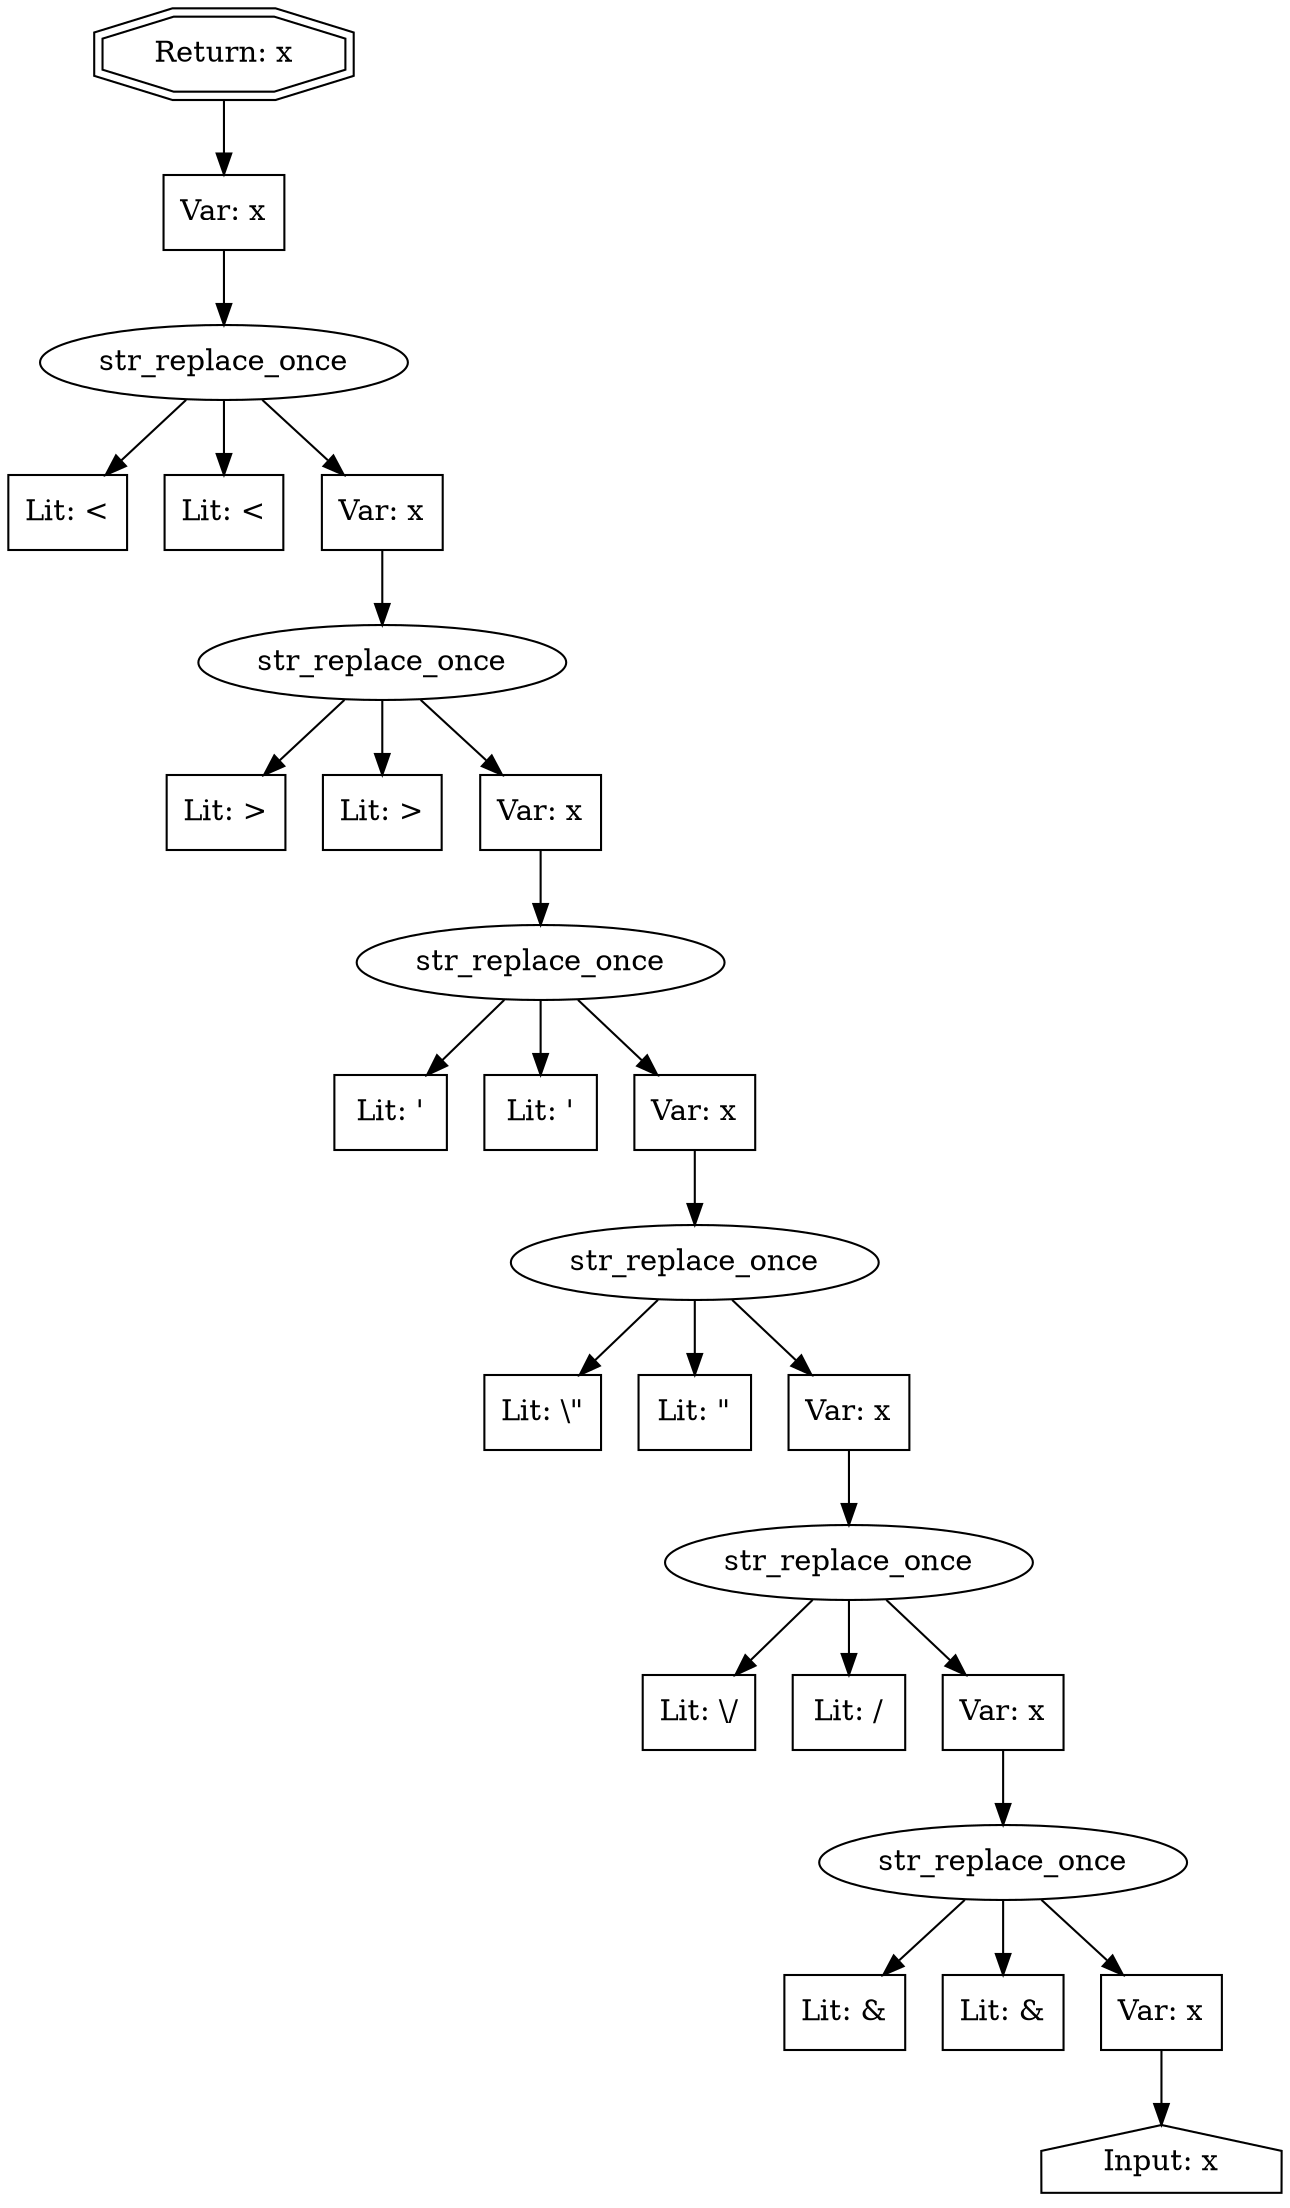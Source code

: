 digraph cfg {
  n1 [shape=doubleoctagon, label="Return: x"];
  n2 [shape=box, label="Var: x"];
  n3 [shape=ellipse, label="str_replace_once"];
  n4 [shape=box, label="Lit: <"];
  n5 [shape=box, label="Lit: &lt;"];
  n6 [shape=box, label="Var: x"];
  n7 [shape=ellipse, label="str_replace_once"];
  n8 [shape=box, label="Lit: >"];
  n9 [shape=box, label="Lit: &gt;"];
  n10 [shape=box, label="Var: x"];
  n11 [shape=ellipse, label="str_replace_once"];
  n12 [shape=box, label="Lit: '"];
  n13 [shape=box, label="Lit: &#39;"];
  n14 [shape=box, label="Var: x"];
  n15 [shape=ellipse, label="str_replace_once"];
  n16 [shape=box, label="Lit: \\\""];
  n17 [shape=box, label="Lit: &quot;"];
  n18 [shape=box, label="Var: x"];
  n19 [shape=ellipse, label="str_replace_once"];
  n20 [shape=box, label="Lit: \\\/"];
  n21 [shape=box, label="Lit: &#47;"];
  n22 [shape=box, label="Var: x"];
  n23 [shape=ellipse, label="str_replace_once"];
  n24 [shape=box, label="Lit: \&"];
  n25 [shape=box, label="Lit: &amp;"];
  n26 [shape=box, label="Var: x"];
  n27 [shape=house, label="Input: x"];
  
  n26 -> n27;

  n23 -> n24;
  n23 -> n25;
  n23 -> n26;

  n22 -> n23;

  n19 -> n20;
  n19 -> n21;
  n19 -> n22;

  n18 -> n19;

  n15 -> n16;
  n15 -> n17;
  n15 -> n18;

  n14 -> n15;

  n11 -> n12;
  n11 -> n13;
  n11 -> n14;

  n10 -> n11;

  n7 -> n8;
  n7 -> n9;
  n7 -> n10;

  n6 -> n7;

  n3 -> n4;
  n3 -> n5;
  n3 -> n6;

  n2 -> n3;
  n1 -> n2;
}